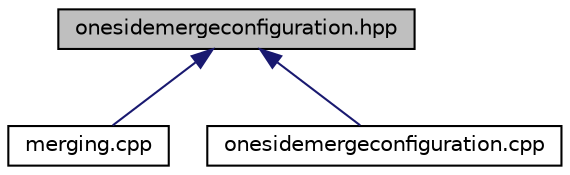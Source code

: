 digraph "onesidemergeconfiguration.hpp"
{
  edge [fontname="Helvetica",fontsize="10",labelfontname="Helvetica",labelfontsize="10"];
  node [fontname="Helvetica",fontsize="10",shape=record];
  Node27 [label="onesidemergeconfiguration.hpp",height=0.2,width=0.4,color="black", fillcolor="grey75", style="filled", fontcolor="black"];
  Node27 -> Node28 [dir="back",color="midnightblue",fontsize="10",style="solid"];
  Node28 [label="merging.cpp",height=0.2,width=0.4,color="black", fillcolor="white", style="filled",URL="$merging_8cpp.html"];
  Node27 -> Node29 [dir="back",color="midnightblue",fontsize="10",style="solid"];
  Node29 [label="onesidemergeconfiguration.cpp",height=0.2,width=0.4,color="black", fillcolor="white", style="filled",URL="$onesidemergeconfiguration_8cpp.html"];
}
